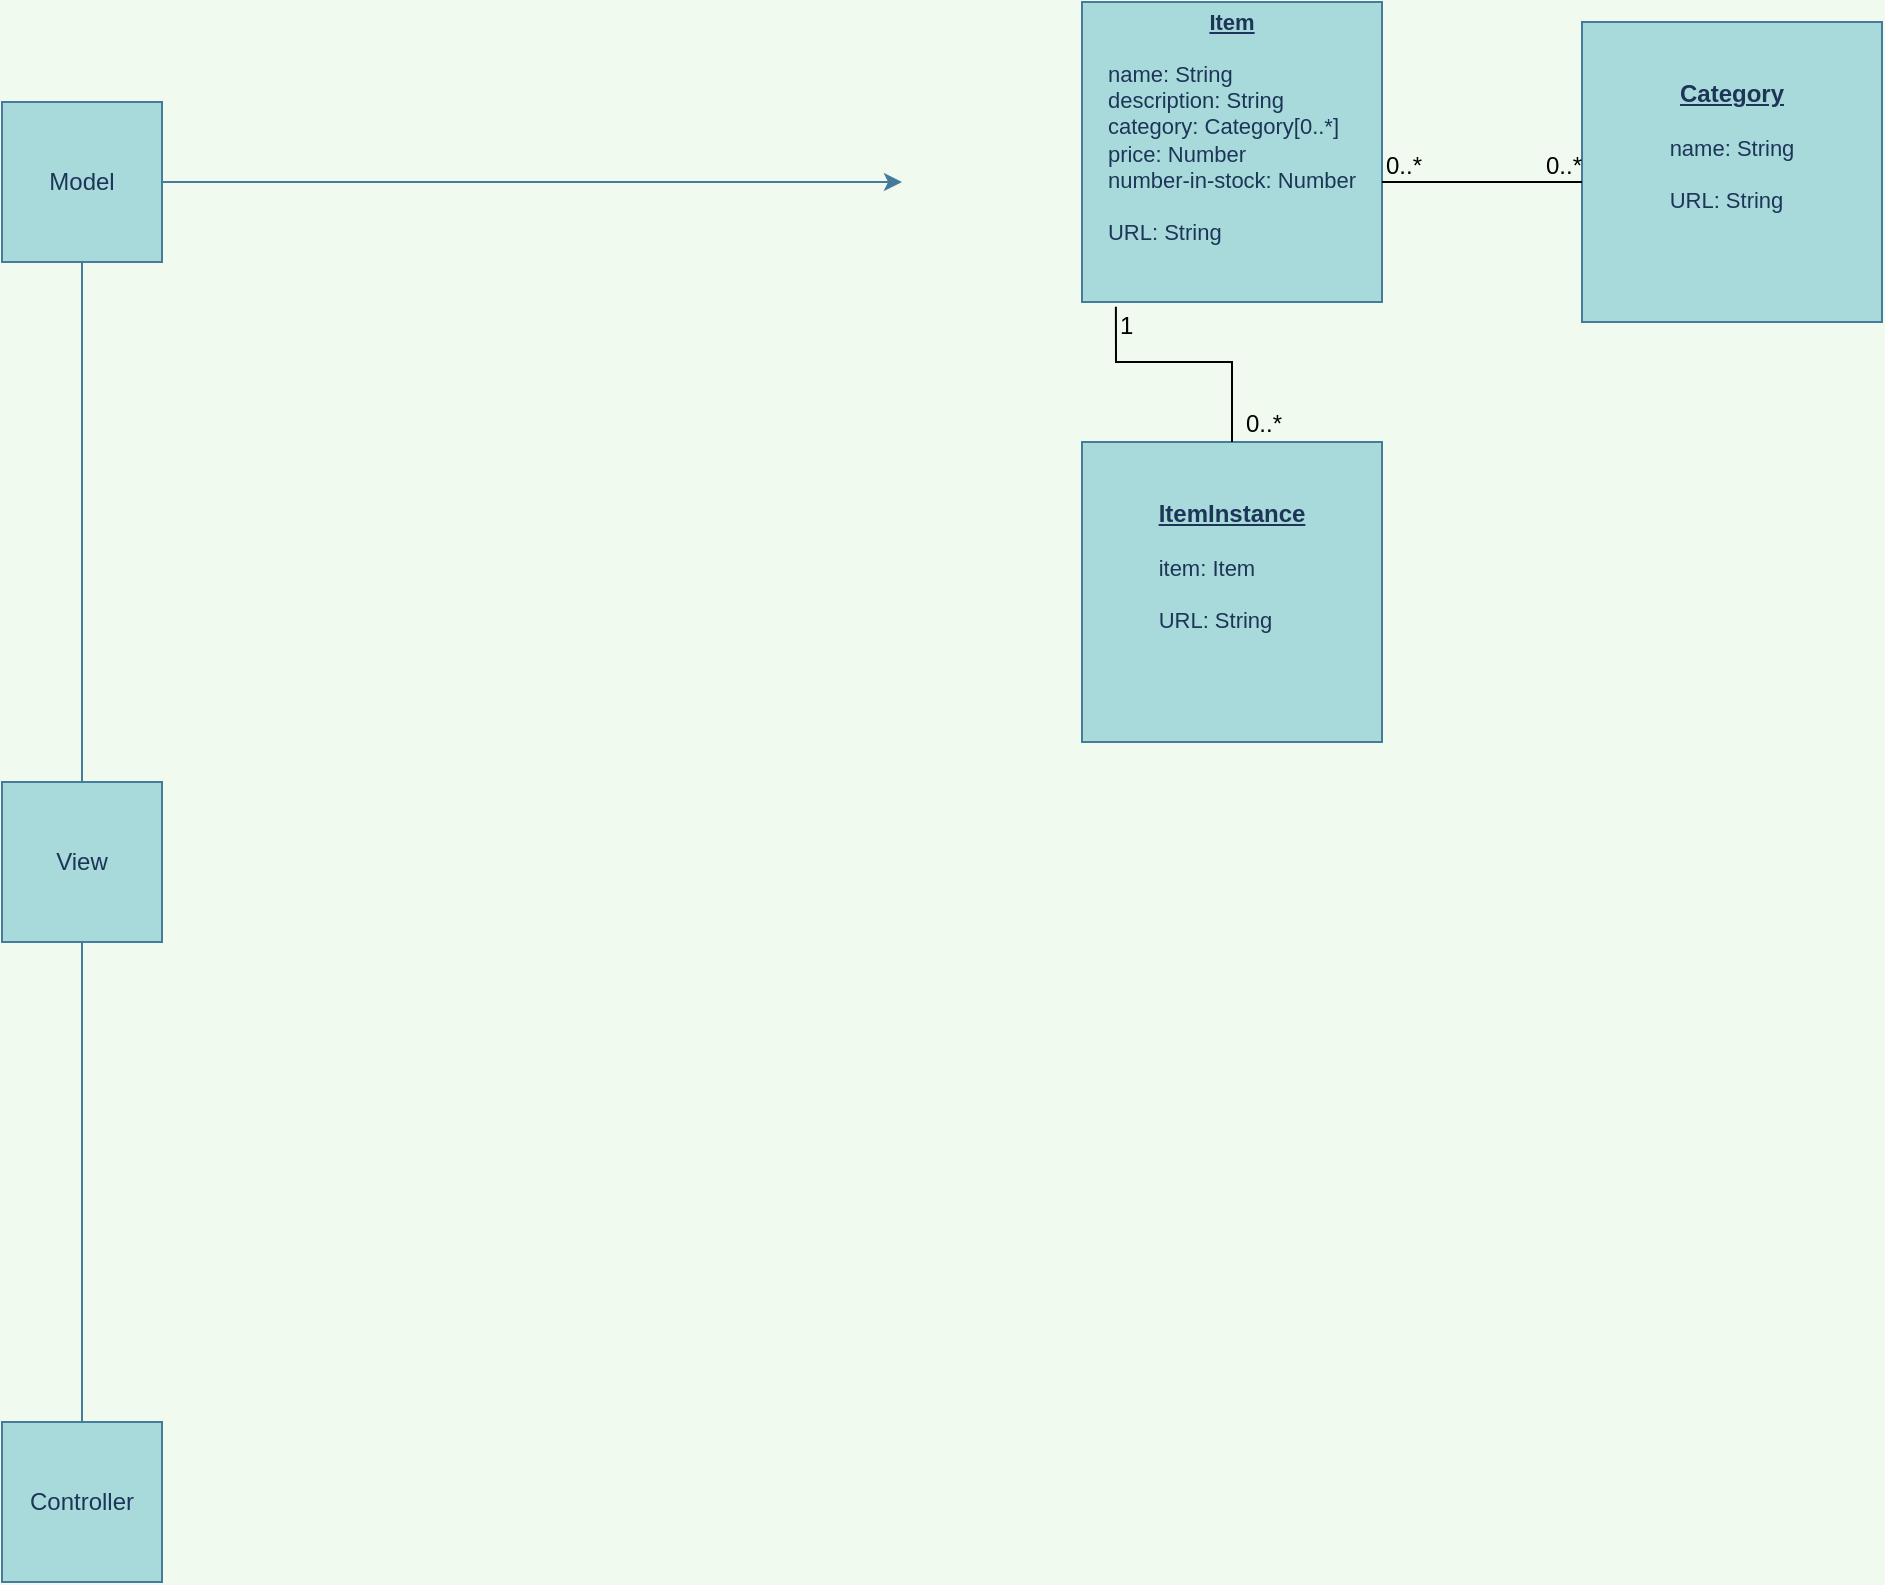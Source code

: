 <mxfile version="14.6.3" type="github">
  <diagram id="Satq4ON55eV-xSzRUZQc" name="Page-1">
    <mxGraphModel dx="825" dy="454" grid="1" gridSize="10" guides="1" tooltips="1" connect="1" arrows="1" fold="1" page="1" pageScale="1" pageWidth="2339" pageHeight="3300" background="#F1FAEE" math="0" shadow="0">
      <root>
        <mxCell id="0" />
        <mxCell id="1" parent="0" />
        <mxCell id="zH07ZrwCk-JZ4y6hPrw2-1" value="&lt;div&gt;Model&lt;/div&gt;" style="whiteSpace=wrap;html=1;aspect=fixed;rounded=0;sketch=0;fontColor=#1D3557;strokeColor=#457B9D;fillColor=#A8DADC;" parent="1" vertex="1">
          <mxGeometry x="190" y="150" width="80" height="80" as="geometry" />
        </mxCell>
        <mxCell id="zH07ZrwCk-JZ4y6hPrw2-2" value="View" style="whiteSpace=wrap;html=1;aspect=fixed;rounded=0;sketch=0;fontColor=#1D3557;strokeColor=#457B9D;fillColor=#A8DADC;" parent="1" vertex="1">
          <mxGeometry x="190" y="490" width="80" height="80" as="geometry" />
        </mxCell>
        <mxCell id="zH07ZrwCk-JZ4y6hPrw2-3" value="Controller" style="whiteSpace=wrap;html=1;aspect=fixed;rounded=0;sketch=0;fontColor=#1D3557;strokeColor=#457B9D;fillColor=#A8DADC;" parent="1" vertex="1">
          <mxGeometry x="190" y="810" width="80" height="80" as="geometry" />
        </mxCell>
        <mxCell id="zH07ZrwCk-JZ4y6hPrw2-4" value="" style="endArrow=none;html=1;fontColor=#1D3557;strokeColor=#457B9D;fillColor=#A8DADC;entryX=0.5;entryY=1;entryDx=0;entryDy=0;exitX=0.5;exitY=0;exitDx=0;exitDy=0;" parent="1" source="zH07ZrwCk-JZ4y6hPrw2-2" target="zH07ZrwCk-JZ4y6hPrw2-1" edge="1">
          <mxGeometry width="50" height="50" relative="1" as="geometry">
            <mxPoint x="650" y="470" as="sourcePoint" />
            <mxPoint x="700" y="420" as="targetPoint" />
          </mxGeometry>
        </mxCell>
        <mxCell id="zH07ZrwCk-JZ4y6hPrw2-5" value="" style="endArrow=none;html=1;fontColor=#1D3557;strokeColor=#457B9D;fillColor=#A8DADC;entryX=0.5;entryY=1;entryDx=0;entryDy=0;exitX=0.5;exitY=0;exitDx=0;exitDy=0;" parent="1" source="zH07ZrwCk-JZ4y6hPrw2-3" target="zH07ZrwCk-JZ4y6hPrw2-2" edge="1">
          <mxGeometry width="50" height="50" relative="1" as="geometry">
            <mxPoint x="650" y="470" as="sourcePoint" />
            <mxPoint x="700" y="420" as="targetPoint" />
          </mxGeometry>
        </mxCell>
        <mxCell id="zH07ZrwCk-JZ4y6hPrw2-6" value="" style="endArrow=classic;html=1;fontColor=#1D3557;strokeColor=#457B9D;fillColor=#A8DADC;exitX=1;exitY=0.5;exitDx=0;exitDy=0;" parent="1" source="zH07ZrwCk-JZ4y6hPrw2-1" edge="1">
          <mxGeometry width="50" height="50" relative="1" as="geometry">
            <mxPoint x="720" y="470" as="sourcePoint" />
            <mxPoint x="640" y="190" as="targetPoint" />
          </mxGeometry>
        </mxCell>
        <mxCell id="zH07ZrwCk-JZ4y6hPrw2-8" value="&lt;div style=&quot;font-size: 11px&quot;&gt;&lt;u&gt;&lt;b&gt;&lt;font style=&quot;font-size: 11px&quot;&gt;Item&lt;/font&gt;&lt;/b&gt;&lt;/u&gt;&lt;/div&gt;&lt;div style=&quot;font-size: 11px&quot;&gt;&lt;font style=&quot;font-size: 11px&quot;&gt;&lt;br&gt;&lt;/font&gt;&lt;/div&gt;&lt;div style=&quot;font-size: 11px&quot; align=&quot;left&quot;&gt;&lt;font style=&quot;font-size: 11px&quot;&gt;name: String&lt;/font&gt;&lt;/div&gt;&lt;div style=&quot;font-size: 11px&quot; align=&quot;left&quot;&gt;&lt;font style=&quot;font-size: 11px&quot;&gt;description: String&lt;/font&gt;&lt;/div&gt;&lt;div style=&quot;font-size: 11px&quot; align=&quot;left&quot;&gt;&lt;font style=&quot;font-size: 11px&quot;&gt;category: Category[0..*]&lt;/font&gt;&lt;/div&gt;&lt;div style=&quot;font-size: 11px&quot; align=&quot;left&quot;&gt;&lt;font style=&quot;font-size: 11px&quot;&gt;price: Number&lt;/font&gt;&lt;/div&gt;&lt;div style=&quot;font-size: 11px&quot; align=&quot;left&quot;&gt;&lt;font style=&quot;font-size: 11px&quot;&gt;number-in-stock: Number&lt;/font&gt;&lt;/div&gt;&lt;div style=&quot;font-size: 11px&quot; align=&quot;left&quot;&gt;&lt;font style=&quot;font-size: 11px&quot;&gt;&lt;br&gt;&lt;/font&gt;&lt;/div&gt;&lt;div style=&quot;font-size: 11px&quot; align=&quot;left&quot;&gt;&lt;font style=&quot;font-size: 11px&quot;&gt;URL: String&lt;br&gt;&lt;/font&gt;&lt;/div&gt;&lt;div style=&quot;font-size: 9px&quot;&gt;&lt;font style=&quot;font-size: 9px&quot;&gt;&lt;br&gt;&lt;/font&gt;&lt;/div&gt;&lt;div&gt;&lt;br&gt;&lt;/div&gt;" style="whiteSpace=wrap;html=1;aspect=fixed;rounded=0;sketch=0;fontColor=#1D3557;strokeColor=#457B9D;fillColor=#A8DADC;" parent="1" vertex="1">
          <mxGeometry x="730" y="100" width="150" height="150" as="geometry" />
        </mxCell>
        <mxCell id="mJwZtG4vP8ACA1dfEnWo-1" value="&lt;u&gt;&lt;b&gt;Category&lt;/b&gt;&lt;/u&gt;&lt;div style=&quot;font-size: 11px&quot;&gt;&lt;font style=&quot;font-size: 11px&quot;&gt;&lt;br&gt;&lt;/font&gt;&lt;/div&gt;&lt;div style=&quot;font-size: 11px&quot; align=&quot;left&quot;&gt;&lt;font style=&quot;font-size: 11px&quot;&gt;name: String&lt;/font&gt;&lt;/div&gt;&lt;div style=&quot;font-size: 11px&quot; align=&quot;left&quot;&gt;&lt;font style=&quot;font-size: 11px&quot;&gt;&lt;br&gt;&lt;/font&gt;&lt;/div&gt;&lt;div style=&quot;font-size: 11px&quot; align=&quot;left&quot;&gt;&lt;font style=&quot;font-size: 11px&quot;&gt;URL: String&lt;br&gt;&lt;/font&gt;&lt;/div&gt;&lt;div style=&quot;font-size: 9px&quot;&gt;&lt;font style=&quot;font-size: 9px&quot;&gt;&lt;br&gt;&lt;/font&gt;&lt;/div&gt;&lt;div&gt;&lt;br&gt;&lt;/div&gt;" style="whiteSpace=wrap;html=1;aspect=fixed;rounded=0;sketch=0;fontColor=#1D3557;strokeColor=#457B9D;fillColor=#A8DADC;" vertex="1" parent="1">
          <mxGeometry x="980" y="110" width="150" height="150" as="geometry" />
        </mxCell>
        <mxCell id="mJwZtG4vP8ACA1dfEnWo-2" value="&lt;u&gt;&lt;b&gt;ItemInstance&lt;/b&gt;&lt;/u&gt;&lt;div style=&quot;font-size: 11px&quot;&gt;&lt;font style=&quot;font-size: 11px&quot;&gt;&lt;br&gt;&lt;/font&gt;&lt;/div&gt;&lt;div style=&quot;font-size: 11px&quot; align=&quot;left&quot;&gt;item: Item&lt;br&gt;&lt;/div&gt;&lt;div style=&quot;font-size: 11px&quot; align=&quot;left&quot;&gt;&lt;font style=&quot;font-size: 11px&quot;&gt;&lt;br&gt;&lt;/font&gt;&lt;/div&gt;&lt;div style=&quot;font-size: 11px&quot; align=&quot;left&quot;&gt;&lt;font style=&quot;font-size: 11px&quot;&gt;URL: String&lt;br&gt;&lt;/font&gt;&lt;/div&gt;&lt;div style=&quot;font-size: 9px&quot;&gt;&lt;font style=&quot;font-size: 9px&quot;&gt;&lt;br&gt;&lt;/font&gt;&lt;/div&gt;&lt;div&gt;&lt;br&gt;&lt;/div&gt;" style="whiteSpace=wrap;html=1;aspect=fixed;rounded=0;sketch=0;fontColor=#1D3557;strokeColor=#457B9D;fillColor=#A8DADC;" vertex="1" parent="1">
          <mxGeometry x="730" y="320" width="150" height="150" as="geometry" />
        </mxCell>
        <mxCell id="mJwZtG4vP8ACA1dfEnWo-3" value="" style="endArrow=none;html=1;rounded=0;" edge="1" parent="1">
          <mxGeometry relative="1" as="geometry">
            <mxPoint x="880" y="190" as="sourcePoint" />
            <mxPoint x="980" y="190" as="targetPoint" />
          </mxGeometry>
        </mxCell>
        <mxCell id="mJwZtG4vP8ACA1dfEnWo-4" value="0..*" style="resizable=0;html=1;align=left;verticalAlign=bottom;" connectable="0" vertex="1" parent="mJwZtG4vP8ACA1dfEnWo-3">
          <mxGeometry x="-1" relative="1" as="geometry" />
        </mxCell>
        <mxCell id="mJwZtG4vP8ACA1dfEnWo-5" value="0..*" style="resizable=0;html=1;align=right;verticalAlign=bottom;" connectable="0" vertex="1" parent="mJwZtG4vP8ACA1dfEnWo-3">
          <mxGeometry x="1" relative="1" as="geometry" />
        </mxCell>
        <mxCell id="mJwZtG4vP8ACA1dfEnWo-6" value="" style="endArrow=none;html=1;rounded=0;exitX=0.113;exitY=1.016;exitDx=0;exitDy=0;exitPerimeter=0;" edge="1" parent="1" source="zH07ZrwCk-JZ4y6hPrw2-8" target="mJwZtG4vP8ACA1dfEnWo-2">
          <mxGeometry relative="1" as="geometry">
            <mxPoint x="750" y="280" as="sourcePoint" />
            <mxPoint x="930" y="320" as="targetPoint" />
            <Array as="points">
              <mxPoint x="747" y="280" />
              <mxPoint x="805" y="280" />
            </Array>
          </mxGeometry>
        </mxCell>
        <mxCell id="mJwZtG4vP8ACA1dfEnWo-7" value="1" style="resizable=0;html=1;align=left;verticalAlign=bottom;" connectable="0" vertex="1" parent="mJwZtG4vP8ACA1dfEnWo-6">
          <mxGeometry x="-1" relative="1" as="geometry">
            <mxPoint y="18" as="offset" />
          </mxGeometry>
        </mxCell>
        <mxCell id="mJwZtG4vP8ACA1dfEnWo-8" value="0..*" style="resizable=0;html=1;align=right;verticalAlign=bottom;" connectable="0" vertex="1" parent="mJwZtG4vP8ACA1dfEnWo-6">
          <mxGeometry x="1" relative="1" as="geometry">
            <mxPoint x="25" as="offset" />
          </mxGeometry>
        </mxCell>
      </root>
    </mxGraphModel>
  </diagram>
</mxfile>
